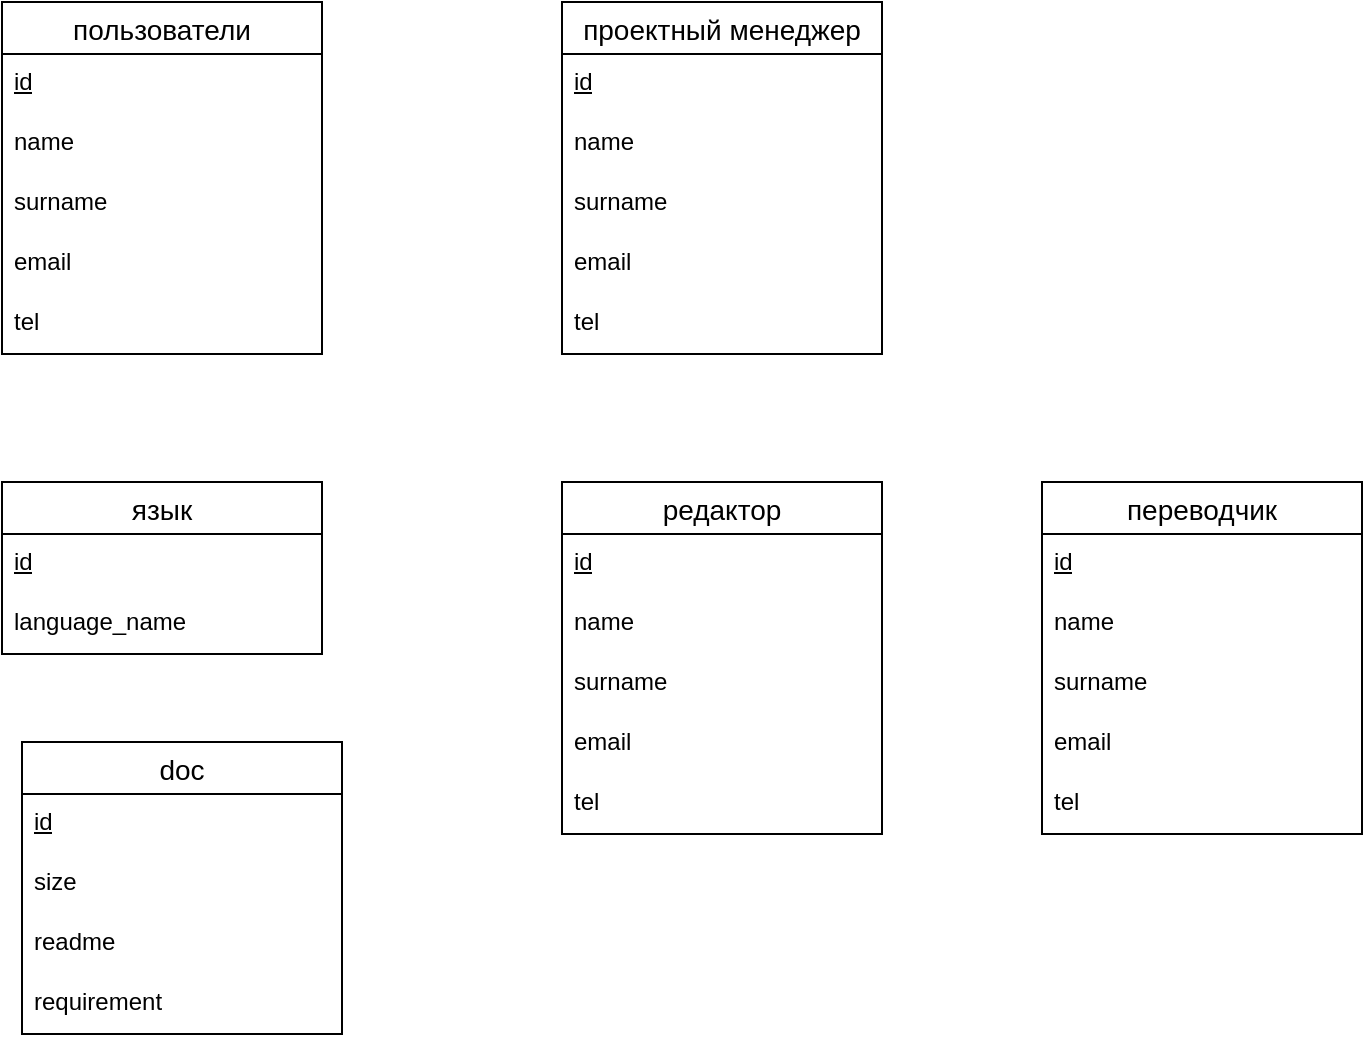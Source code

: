 <mxfile version="21.2.3" type="github">
  <diagram id="R2lEEEUBdFMjLlhIrx00" name="Page-1">
    <mxGraphModel dx="1050" dy="541" grid="1" gridSize="10" guides="1" tooltips="1" connect="1" arrows="1" fold="1" page="1" pageScale="1" pageWidth="850" pageHeight="1100" math="0" shadow="0" extFonts="Permanent Marker^https://fonts.googleapis.com/css?family=Permanent+Marker">
      <root>
        <mxCell id="0" />
        <mxCell id="1" parent="0" />
        <mxCell id="oM48MGnxixuvUeWOa17t-1" value="пользователи" style="swimlane;fontStyle=0;childLayout=stackLayout;horizontal=1;startSize=26;horizontalStack=0;resizeParent=1;resizeParentMax=0;resizeLast=0;collapsible=1;marginBottom=0;align=center;fontSize=14;" vertex="1" parent="1">
          <mxGeometry x="40" y="40" width="160" height="176" as="geometry" />
        </mxCell>
        <mxCell id="oM48MGnxixuvUeWOa17t-2" value="&lt;u&gt;id&lt;/u&gt;" style="text;strokeColor=none;fillColor=none;spacingLeft=4;spacingRight=4;overflow=hidden;rotatable=0;points=[[0,0.5],[1,0.5]];portConstraint=eastwest;fontSize=12;whiteSpace=wrap;html=1;" vertex="1" parent="oM48MGnxixuvUeWOa17t-1">
          <mxGeometry y="26" width="160" height="30" as="geometry" />
        </mxCell>
        <mxCell id="oM48MGnxixuvUeWOa17t-3" value="name" style="text;strokeColor=none;fillColor=none;spacingLeft=4;spacingRight=4;overflow=hidden;rotatable=0;points=[[0,0.5],[1,0.5]];portConstraint=eastwest;fontSize=12;whiteSpace=wrap;html=1;" vertex="1" parent="oM48MGnxixuvUeWOa17t-1">
          <mxGeometry y="56" width="160" height="30" as="geometry" />
        </mxCell>
        <mxCell id="oM48MGnxixuvUeWOa17t-4" value="surname" style="text;strokeColor=none;fillColor=none;spacingLeft=4;spacingRight=4;overflow=hidden;rotatable=0;points=[[0,0.5],[1,0.5]];portConstraint=eastwest;fontSize=12;whiteSpace=wrap;html=1;" vertex="1" parent="oM48MGnxixuvUeWOa17t-1">
          <mxGeometry y="86" width="160" height="30" as="geometry" />
        </mxCell>
        <mxCell id="oM48MGnxixuvUeWOa17t-5" value="email" style="text;strokeColor=none;fillColor=none;spacingLeft=4;spacingRight=4;overflow=hidden;rotatable=0;points=[[0,0.5],[1,0.5]];portConstraint=eastwest;fontSize=12;whiteSpace=wrap;html=1;" vertex="1" parent="oM48MGnxixuvUeWOa17t-1">
          <mxGeometry y="116" width="160" height="30" as="geometry" />
        </mxCell>
        <mxCell id="oM48MGnxixuvUeWOa17t-6" value="tel" style="text;strokeColor=none;fillColor=none;spacingLeft=4;spacingRight=4;overflow=hidden;rotatable=0;points=[[0,0.5],[1,0.5]];portConstraint=eastwest;fontSize=12;whiteSpace=wrap;html=1;" vertex="1" parent="oM48MGnxixuvUeWOa17t-1">
          <mxGeometry y="146" width="160" height="30" as="geometry" />
        </mxCell>
        <mxCell id="oM48MGnxixuvUeWOa17t-7" value="проектный менеджер" style="swimlane;fontStyle=0;childLayout=stackLayout;horizontal=1;startSize=26;horizontalStack=0;resizeParent=1;resizeParentMax=0;resizeLast=0;collapsible=1;marginBottom=0;align=center;fontSize=14;" vertex="1" parent="1">
          <mxGeometry x="320" y="40" width="160" height="176" as="geometry" />
        </mxCell>
        <mxCell id="oM48MGnxixuvUeWOa17t-8" value="&lt;u&gt;id&lt;/u&gt;" style="text;strokeColor=none;fillColor=none;spacingLeft=4;spacingRight=4;overflow=hidden;rotatable=0;points=[[0,0.5],[1,0.5]];portConstraint=eastwest;fontSize=12;whiteSpace=wrap;html=1;" vertex="1" parent="oM48MGnxixuvUeWOa17t-7">
          <mxGeometry y="26" width="160" height="30" as="geometry" />
        </mxCell>
        <mxCell id="oM48MGnxixuvUeWOa17t-9" value="name" style="text;strokeColor=none;fillColor=none;spacingLeft=4;spacingRight=4;overflow=hidden;rotatable=0;points=[[0,0.5],[1,0.5]];portConstraint=eastwest;fontSize=12;whiteSpace=wrap;html=1;" vertex="1" parent="oM48MGnxixuvUeWOa17t-7">
          <mxGeometry y="56" width="160" height="30" as="geometry" />
        </mxCell>
        <mxCell id="oM48MGnxixuvUeWOa17t-10" value="surname" style="text;strokeColor=none;fillColor=none;spacingLeft=4;spacingRight=4;overflow=hidden;rotatable=0;points=[[0,0.5],[1,0.5]];portConstraint=eastwest;fontSize=12;whiteSpace=wrap;html=1;" vertex="1" parent="oM48MGnxixuvUeWOa17t-7">
          <mxGeometry y="86" width="160" height="30" as="geometry" />
        </mxCell>
        <mxCell id="oM48MGnxixuvUeWOa17t-11" value="email" style="text;strokeColor=none;fillColor=none;spacingLeft=4;spacingRight=4;overflow=hidden;rotatable=0;points=[[0,0.5],[1,0.5]];portConstraint=eastwest;fontSize=12;whiteSpace=wrap;html=1;" vertex="1" parent="oM48MGnxixuvUeWOa17t-7">
          <mxGeometry y="116" width="160" height="30" as="geometry" />
        </mxCell>
        <mxCell id="oM48MGnxixuvUeWOa17t-15" value="tel" style="text;strokeColor=none;fillColor=none;spacingLeft=4;spacingRight=4;overflow=hidden;rotatable=0;points=[[0,0.5],[1,0.5]];portConstraint=eastwest;fontSize=12;whiteSpace=wrap;html=1;" vertex="1" parent="oM48MGnxixuvUeWOa17t-7">
          <mxGeometry y="146" width="160" height="30" as="geometry" />
        </mxCell>
        <mxCell id="oM48MGnxixuvUeWOa17t-20" value="переводчик" style="swimlane;fontStyle=0;childLayout=stackLayout;horizontal=1;startSize=26;horizontalStack=0;resizeParent=1;resizeParentMax=0;resizeLast=0;collapsible=1;marginBottom=0;align=center;fontSize=14;" vertex="1" parent="1">
          <mxGeometry x="560" y="280" width="160" height="176" as="geometry" />
        </mxCell>
        <mxCell id="oM48MGnxixuvUeWOa17t-21" value="&lt;u&gt;id&lt;/u&gt;" style="text;strokeColor=none;fillColor=none;spacingLeft=4;spacingRight=4;overflow=hidden;rotatable=0;points=[[0,0.5],[1,0.5]];portConstraint=eastwest;fontSize=12;whiteSpace=wrap;html=1;" vertex="1" parent="oM48MGnxixuvUeWOa17t-20">
          <mxGeometry y="26" width="160" height="30" as="geometry" />
        </mxCell>
        <mxCell id="oM48MGnxixuvUeWOa17t-22" value="name" style="text;strokeColor=none;fillColor=none;spacingLeft=4;spacingRight=4;overflow=hidden;rotatable=0;points=[[0,0.5],[1,0.5]];portConstraint=eastwest;fontSize=12;whiteSpace=wrap;html=1;" vertex="1" parent="oM48MGnxixuvUeWOa17t-20">
          <mxGeometry y="56" width="160" height="30" as="geometry" />
        </mxCell>
        <mxCell id="oM48MGnxixuvUeWOa17t-23" value="surname" style="text;strokeColor=none;fillColor=none;spacingLeft=4;spacingRight=4;overflow=hidden;rotatable=0;points=[[0,0.5],[1,0.5]];portConstraint=eastwest;fontSize=12;whiteSpace=wrap;html=1;" vertex="1" parent="oM48MGnxixuvUeWOa17t-20">
          <mxGeometry y="86" width="160" height="30" as="geometry" />
        </mxCell>
        <mxCell id="oM48MGnxixuvUeWOa17t-24" value="email" style="text;strokeColor=none;fillColor=none;spacingLeft=4;spacingRight=4;overflow=hidden;rotatable=0;points=[[0,0.5],[1,0.5]];portConstraint=eastwest;fontSize=12;whiteSpace=wrap;html=1;" vertex="1" parent="oM48MGnxixuvUeWOa17t-20">
          <mxGeometry y="116" width="160" height="30" as="geometry" />
        </mxCell>
        <mxCell id="oM48MGnxixuvUeWOa17t-25" value="tel" style="text;strokeColor=none;fillColor=none;spacingLeft=4;spacingRight=4;overflow=hidden;rotatable=0;points=[[0,0.5],[1,0.5]];portConstraint=eastwest;fontSize=12;whiteSpace=wrap;html=1;" vertex="1" parent="oM48MGnxixuvUeWOa17t-20">
          <mxGeometry y="146" width="160" height="30" as="geometry" />
        </mxCell>
        <mxCell id="oM48MGnxixuvUeWOa17t-26" value="редактор" style="swimlane;fontStyle=0;childLayout=stackLayout;horizontal=1;startSize=26;horizontalStack=0;resizeParent=1;resizeParentMax=0;resizeLast=0;collapsible=1;marginBottom=0;align=center;fontSize=14;" vertex="1" parent="1">
          <mxGeometry x="320" y="280" width="160" height="176" as="geometry" />
        </mxCell>
        <mxCell id="oM48MGnxixuvUeWOa17t-27" value="&lt;u&gt;id&lt;/u&gt;" style="text;strokeColor=none;fillColor=none;spacingLeft=4;spacingRight=4;overflow=hidden;rotatable=0;points=[[0,0.5],[1,0.5]];portConstraint=eastwest;fontSize=12;whiteSpace=wrap;html=1;" vertex="1" parent="oM48MGnxixuvUeWOa17t-26">
          <mxGeometry y="26" width="160" height="30" as="geometry" />
        </mxCell>
        <mxCell id="oM48MGnxixuvUeWOa17t-28" value="name" style="text;strokeColor=none;fillColor=none;spacingLeft=4;spacingRight=4;overflow=hidden;rotatable=0;points=[[0,0.5],[1,0.5]];portConstraint=eastwest;fontSize=12;whiteSpace=wrap;html=1;" vertex="1" parent="oM48MGnxixuvUeWOa17t-26">
          <mxGeometry y="56" width="160" height="30" as="geometry" />
        </mxCell>
        <mxCell id="oM48MGnxixuvUeWOa17t-29" value="surname" style="text;strokeColor=none;fillColor=none;spacingLeft=4;spacingRight=4;overflow=hidden;rotatable=0;points=[[0,0.5],[1,0.5]];portConstraint=eastwest;fontSize=12;whiteSpace=wrap;html=1;" vertex="1" parent="oM48MGnxixuvUeWOa17t-26">
          <mxGeometry y="86" width="160" height="30" as="geometry" />
        </mxCell>
        <mxCell id="oM48MGnxixuvUeWOa17t-30" value="email" style="text;strokeColor=none;fillColor=none;spacingLeft=4;spacingRight=4;overflow=hidden;rotatable=0;points=[[0,0.5],[1,0.5]];portConstraint=eastwest;fontSize=12;whiteSpace=wrap;html=1;" vertex="1" parent="oM48MGnxixuvUeWOa17t-26">
          <mxGeometry y="116" width="160" height="30" as="geometry" />
        </mxCell>
        <mxCell id="oM48MGnxixuvUeWOa17t-31" value="tel" style="text;strokeColor=none;fillColor=none;spacingLeft=4;spacingRight=4;overflow=hidden;rotatable=0;points=[[0,0.5],[1,0.5]];portConstraint=eastwest;fontSize=12;whiteSpace=wrap;html=1;" vertex="1" parent="oM48MGnxixuvUeWOa17t-26">
          <mxGeometry y="146" width="160" height="30" as="geometry" />
        </mxCell>
        <mxCell id="oM48MGnxixuvUeWOa17t-32" value="язык" style="swimlane;fontStyle=0;childLayout=stackLayout;horizontal=1;startSize=26;horizontalStack=0;resizeParent=1;resizeParentMax=0;resizeLast=0;collapsible=1;marginBottom=0;align=center;fontSize=14;" vertex="1" parent="1">
          <mxGeometry x="40" y="280" width="160" height="86" as="geometry" />
        </mxCell>
        <mxCell id="oM48MGnxixuvUeWOa17t-33" value="&lt;u&gt;id&lt;/u&gt;" style="text;strokeColor=none;fillColor=none;spacingLeft=4;spacingRight=4;overflow=hidden;rotatable=0;points=[[0,0.5],[1,0.5]];portConstraint=eastwest;fontSize=12;whiteSpace=wrap;html=1;" vertex="1" parent="oM48MGnxixuvUeWOa17t-32">
          <mxGeometry y="26" width="160" height="30" as="geometry" />
        </mxCell>
        <mxCell id="oM48MGnxixuvUeWOa17t-34" value="language_name" style="text;strokeColor=none;fillColor=none;spacingLeft=4;spacingRight=4;overflow=hidden;rotatable=0;points=[[0,0.5],[1,0.5]];portConstraint=eastwest;fontSize=12;whiteSpace=wrap;html=1;" vertex="1" parent="oM48MGnxixuvUeWOa17t-32">
          <mxGeometry y="56" width="160" height="30" as="geometry" />
        </mxCell>
        <mxCell id="oM48MGnxixuvUeWOa17t-36" value="doc" style="swimlane;fontStyle=0;childLayout=stackLayout;horizontal=1;startSize=26;horizontalStack=0;resizeParent=1;resizeParentMax=0;resizeLast=0;collapsible=1;marginBottom=0;align=center;fontSize=14;" vertex="1" parent="1">
          <mxGeometry x="50" y="410" width="160" height="146" as="geometry" />
        </mxCell>
        <mxCell id="oM48MGnxixuvUeWOa17t-37" value="&lt;u&gt;id&lt;/u&gt;" style="text;strokeColor=none;fillColor=none;spacingLeft=4;spacingRight=4;overflow=hidden;rotatable=0;points=[[0,0.5],[1,0.5]];portConstraint=eastwest;fontSize=12;whiteSpace=wrap;html=1;" vertex="1" parent="oM48MGnxixuvUeWOa17t-36">
          <mxGeometry y="26" width="160" height="30" as="geometry" />
        </mxCell>
        <mxCell id="oM48MGnxixuvUeWOa17t-38" value="size" style="text;strokeColor=none;fillColor=none;spacingLeft=4;spacingRight=4;overflow=hidden;rotatable=0;points=[[0,0.5],[1,0.5]];portConstraint=eastwest;fontSize=12;whiteSpace=wrap;html=1;" vertex="1" parent="oM48MGnxixuvUeWOa17t-36">
          <mxGeometry y="56" width="160" height="30" as="geometry" />
        </mxCell>
        <mxCell id="oM48MGnxixuvUeWOa17t-39" value="readme" style="text;strokeColor=none;fillColor=none;spacingLeft=4;spacingRight=4;overflow=hidden;rotatable=0;points=[[0,0.5],[1,0.5]];portConstraint=eastwest;fontSize=12;whiteSpace=wrap;html=1;" vertex="1" parent="oM48MGnxixuvUeWOa17t-36">
          <mxGeometry y="86" width="160" height="30" as="geometry" />
        </mxCell>
        <mxCell id="oM48MGnxixuvUeWOa17t-40" value="requirement" style="text;strokeColor=none;fillColor=none;spacingLeft=4;spacingRight=4;overflow=hidden;rotatable=0;points=[[0,0.5],[1,0.5]];portConstraint=eastwest;fontSize=12;whiteSpace=wrap;html=1;" vertex="1" parent="oM48MGnxixuvUeWOa17t-36">
          <mxGeometry y="116" width="160" height="30" as="geometry" />
        </mxCell>
      </root>
    </mxGraphModel>
  </diagram>
</mxfile>
